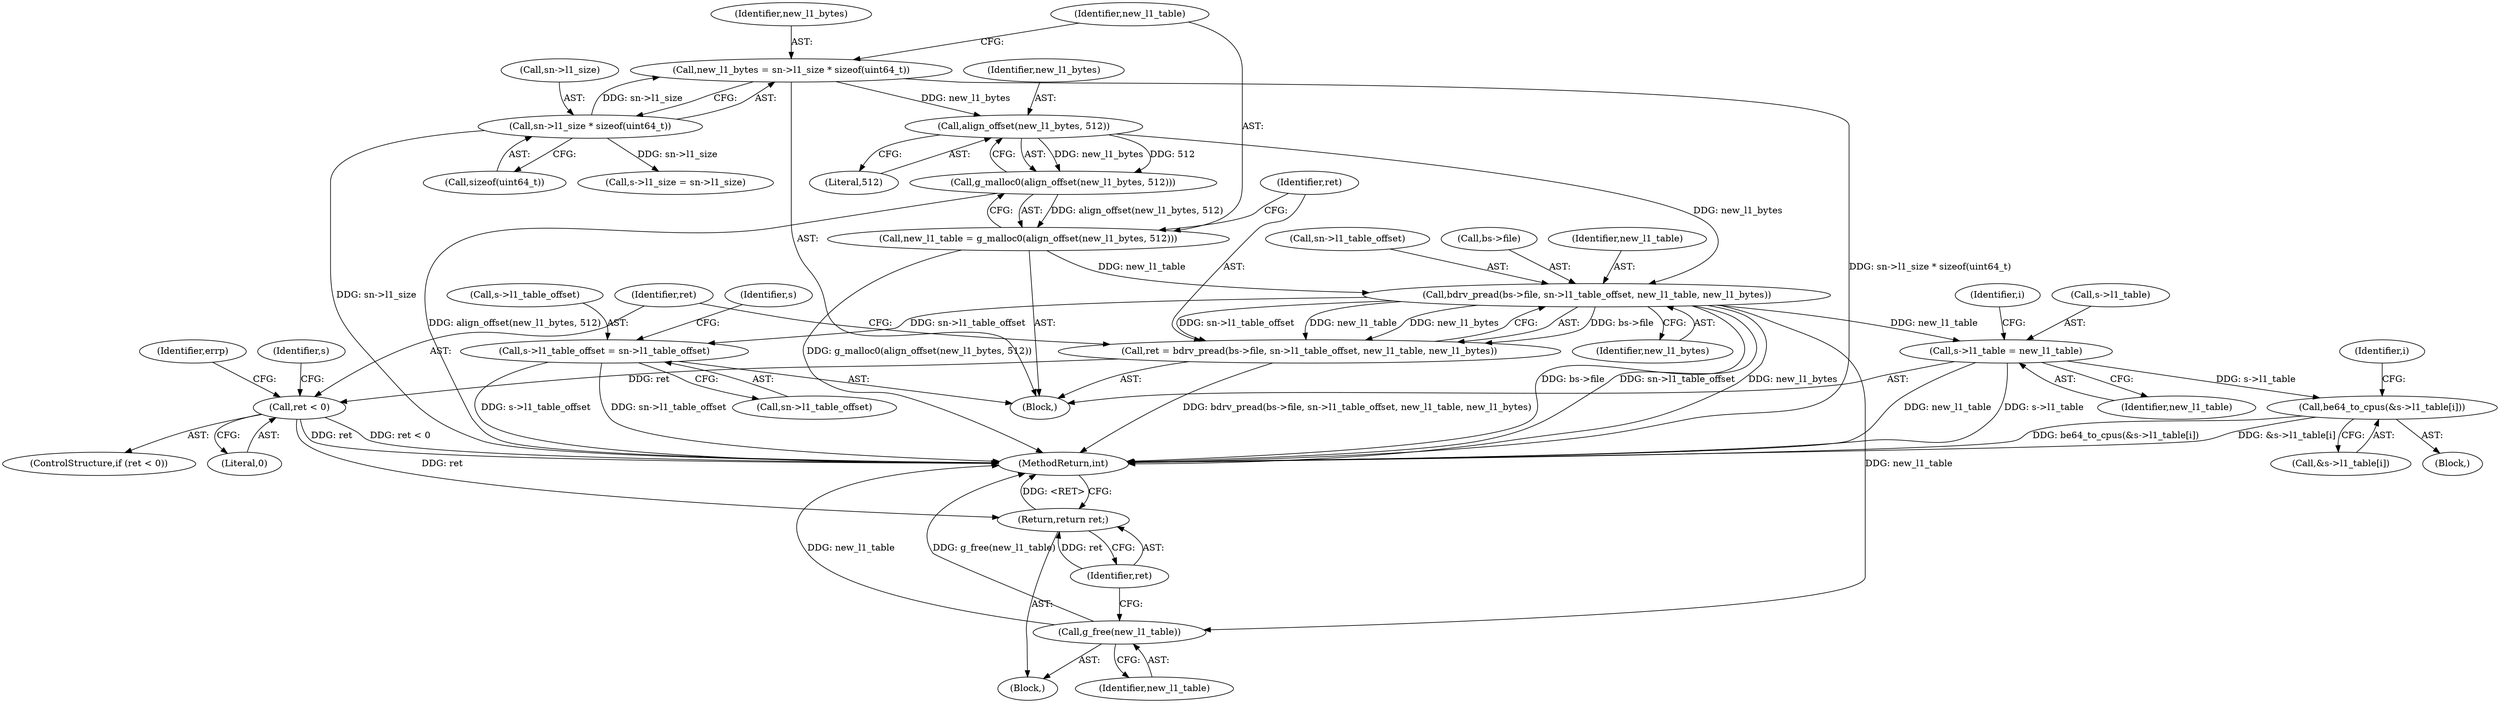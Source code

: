 digraph "0_qemu_c05e4667be91b46ab42b5a11babf8e84d476cc6b@integer" {
"1000150" [label="(Call,new_l1_bytes = sn->l1_size * sizeof(uint64_t))"];
"1000152" [label="(Call,sn->l1_size * sizeof(uint64_t))"];
"1000161" [label="(Call,align_offset(new_l1_bytes, 512))"];
"1000160" [label="(Call,g_malloc0(align_offset(new_l1_bytes, 512)))"];
"1000158" [label="(Call,new_l1_table = g_malloc0(align_offset(new_l1_bytes, 512)))"];
"1000166" [label="(Call,bdrv_pread(bs->file, sn->l1_table_offset, new_l1_table, new_l1_bytes))"];
"1000164" [label="(Call,ret = bdrv_pread(bs->file, sn->l1_table_offset, new_l1_table, new_l1_bytes))"];
"1000176" [label="(Call,ret < 0)"];
"1000185" [label="(Return,return ret;)"];
"1000183" [label="(Call,g_free(new_l1_table))"];
"1000198" [label="(Call,s->l1_table_offset = sn->l1_table_offset)"];
"1000205" [label="(Call,s->l1_table = new_l1_table)"];
"1000222" [label="(Call,be64_to_cpus(&s->l1_table[i]))"];
"1000167" [label="(Call,bs->file)"];
"1000183" [label="(Call,g_free(new_l1_table))"];
"1000173" [label="(Identifier,new_l1_table)"];
"1000179" [label="(Block,)"];
"1000223" [label="(Call,&s->l1_table[i])"];
"1000159" [label="(Identifier,new_l1_table)"];
"1000221" [label="(Block,)"];
"1000151" [label="(Identifier,new_l1_bytes)"];
"1000189" [label="(Identifier,s)"];
"1000175" [label="(ControlStructure,if (ret < 0))"];
"1000153" [label="(Call,sn->l1_size)"];
"1000150" [label="(Call,new_l1_bytes = sn->l1_size * sizeof(uint64_t))"];
"1000152" [label="(Call,sn->l1_size * sizeof(uint64_t))"];
"1000156" [label="(Call,sizeof(uint64_t))"];
"1000191" [label="(Call,s->l1_size = sn->l1_size)"];
"1000174" [label="(Identifier,new_l1_bytes)"];
"1000198" [label="(Call,s->l1_table_offset = sn->l1_table_offset)"];
"1000163" [label="(Literal,512)"];
"1000220" [label="(Identifier,i)"];
"1000162" [label="(Identifier,new_l1_bytes)"];
"1000231" [label="(MethodReturn,int)"];
"1000160" [label="(Call,g_malloc0(align_offset(new_l1_bytes, 512)))"];
"1000176" [label="(Call,ret < 0)"];
"1000181" [label="(Identifier,errp)"];
"1000165" [label="(Identifier,ret)"];
"1000166" [label="(Call,bdrv_pread(bs->file, sn->l1_table_offset, new_l1_table, new_l1_bytes))"];
"1000206" [label="(Call,s->l1_table)"];
"1000222" [label="(Call,be64_to_cpus(&s->l1_table[i]))"];
"1000158" [label="(Call,new_l1_table = g_malloc0(align_offset(new_l1_bytes, 512)))"];
"1000209" [label="(Identifier,new_l1_table)"];
"1000212" [label="(Identifier,i)"];
"1000185" [label="(Return,return ret;)"];
"1000177" [label="(Identifier,ret)"];
"1000202" [label="(Call,sn->l1_table_offset)"];
"1000170" [label="(Call,sn->l1_table_offset)"];
"1000164" [label="(Call,ret = bdrv_pread(bs->file, sn->l1_table_offset, new_l1_table, new_l1_bytes))"];
"1000186" [label="(Identifier,ret)"];
"1000178" [label="(Literal,0)"];
"1000205" [label="(Call,s->l1_table = new_l1_table)"];
"1000108" [label="(Block,)"];
"1000161" [label="(Call,align_offset(new_l1_bytes, 512))"];
"1000199" [label="(Call,s->l1_table_offset)"];
"1000207" [label="(Identifier,s)"];
"1000184" [label="(Identifier,new_l1_table)"];
"1000150" -> "1000108"  [label="AST: "];
"1000150" -> "1000152"  [label="CFG: "];
"1000151" -> "1000150"  [label="AST: "];
"1000152" -> "1000150"  [label="AST: "];
"1000159" -> "1000150"  [label="CFG: "];
"1000150" -> "1000231"  [label="DDG: sn->l1_size * sizeof(uint64_t)"];
"1000152" -> "1000150"  [label="DDG: sn->l1_size"];
"1000150" -> "1000161"  [label="DDG: new_l1_bytes"];
"1000152" -> "1000156"  [label="CFG: "];
"1000153" -> "1000152"  [label="AST: "];
"1000156" -> "1000152"  [label="AST: "];
"1000152" -> "1000231"  [label="DDG: sn->l1_size"];
"1000152" -> "1000191"  [label="DDG: sn->l1_size"];
"1000161" -> "1000160"  [label="AST: "];
"1000161" -> "1000163"  [label="CFG: "];
"1000162" -> "1000161"  [label="AST: "];
"1000163" -> "1000161"  [label="AST: "];
"1000160" -> "1000161"  [label="CFG: "];
"1000161" -> "1000160"  [label="DDG: new_l1_bytes"];
"1000161" -> "1000160"  [label="DDG: 512"];
"1000161" -> "1000166"  [label="DDG: new_l1_bytes"];
"1000160" -> "1000158"  [label="AST: "];
"1000158" -> "1000160"  [label="CFG: "];
"1000160" -> "1000231"  [label="DDG: align_offset(new_l1_bytes, 512)"];
"1000160" -> "1000158"  [label="DDG: align_offset(new_l1_bytes, 512)"];
"1000158" -> "1000108"  [label="AST: "];
"1000159" -> "1000158"  [label="AST: "];
"1000165" -> "1000158"  [label="CFG: "];
"1000158" -> "1000231"  [label="DDG: g_malloc0(align_offset(new_l1_bytes, 512))"];
"1000158" -> "1000166"  [label="DDG: new_l1_table"];
"1000166" -> "1000164"  [label="AST: "];
"1000166" -> "1000174"  [label="CFG: "];
"1000167" -> "1000166"  [label="AST: "];
"1000170" -> "1000166"  [label="AST: "];
"1000173" -> "1000166"  [label="AST: "];
"1000174" -> "1000166"  [label="AST: "];
"1000164" -> "1000166"  [label="CFG: "];
"1000166" -> "1000231"  [label="DDG: bs->file"];
"1000166" -> "1000231"  [label="DDG: sn->l1_table_offset"];
"1000166" -> "1000231"  [label="DDG: new_l1_bytes"];
"1000166" -> "1000164"  [label="DDG: bs->file"];
"1000166" -> "1000164"  [label="DDG: sn->l1_table_offset"];
"1000166" -> "1000164"  [label="DDG: new_l1_table"];
"1000166" -> "1000164"  [label="DDG: new_l1_bytes"];
"1000166" -> "1000183"  [label="DDG: new_l1_table"];
"1000166" -> "1000198"  [label="DDG: sn->l1_table_offset"];
"1000166" -> "1000205"  [label="DDG: new_l1_table"];
"1000164" -> "1000108"  [label="AST: "];
"1000165" -> "1000164"  [label="AST: "];
"1000177" -> "1000164"  [label="CFG: "];
"1000164" -> "1000231"  [label="DDG: bdrv_pread(bs->file, sn->l1_table_offset, new_l1_table, new_l1_bytes)"];
"1000164" -> "1000176"  [label="DDG: ret"];
"1000176" -> "1000175"  [label="AST: "];
"1000176" -> "1000178"  [label="CFG: "];
"1000177" -> "1000176"  [label="AST: "];
"1000178" -> "1000176"  [label="AST: "];
"1000181" -> "1000176"  [label="CFG: "];
"1000189" -> "1000176"  [label="CFG: "];
"1000176" -> "1000231"  [label="DDG: ret < 0"];
"1000176" -> "1000231"  [label="DDG: ret"];
"1000176" -> "1000185"  [label="DDG: ret"];
"1000185" -> "1000179"  [label="AST: "];
"1000185" -> "1000186"  [label="CFG: "];
"1000186" -> "1000185"  [label="AST: "];
"1000231" -> "1000185"  [label="CFG: "];
"1000185" -> "1000231"  [label="DDG: <RET>"];
"1000186" -> "1000185"  [label="DDG: ret"];
"1000183" -> "1000179"  [label="AST: "];
"1000183" -> "1000184"  [label="CFG: "];
"1000184" -> "1000183"  [label="AST: "];
"1000186" -> "1000183"  [label="CFG: "];
"1000183" -> "1000231"  [label="DDG: new_l1_table"];
"1000183" -> "1000231"  [label="DDG: g_free(new_l1_table)"];
"1000198" -> "1000108"  [label="AST: "];
"1000198" -> "1000202"  [label="CFG: "];
"1000199" -> "1000198"  [label="AST: "];
"1000202" -> "1000198"  [label="AST: "];
"1000207" -> "1000198"  [label="CFG: "];
"1000198" -> "1000231"  [label="DDG: s->l1_table_offset"];
"1000198" -> "1000231"  [label="DDG: sn->l1_table_offset"];
"1000205" -> "1000108"  [label="AST: "];
"1000205" -> "1000209"  [label="CFG: "];
"1000206" -> "1000205"  [label="AST: "];
"1000209" -> "1000205"  [label="AST: "];
"1000212" -> "1000205"  [label="CFG: "];
"1000205" -> "1000231"  [label="DDG: new_l1_table"];
"1000205" -> "1000231"  [label="DDG: s->l1_table"];
"1000205" -> "1000222"  [label="DDG: s->l1_table"];
"1000222" -> "1000221"  [label="AST: "];
"1000222" -> "1000223"  [label="CFG: "];
"1000223" -> "1000222"  [label="AST: "];
"1000220" -> "1000222"  [label="CFG: "];
"1000222" -> "1000231"  [label="DDG: &s->l1_table[i]"];
"1000222" -> "1000231"  [label="DDG: be64_to_cpus(&s->l1_table[i])"];
}
